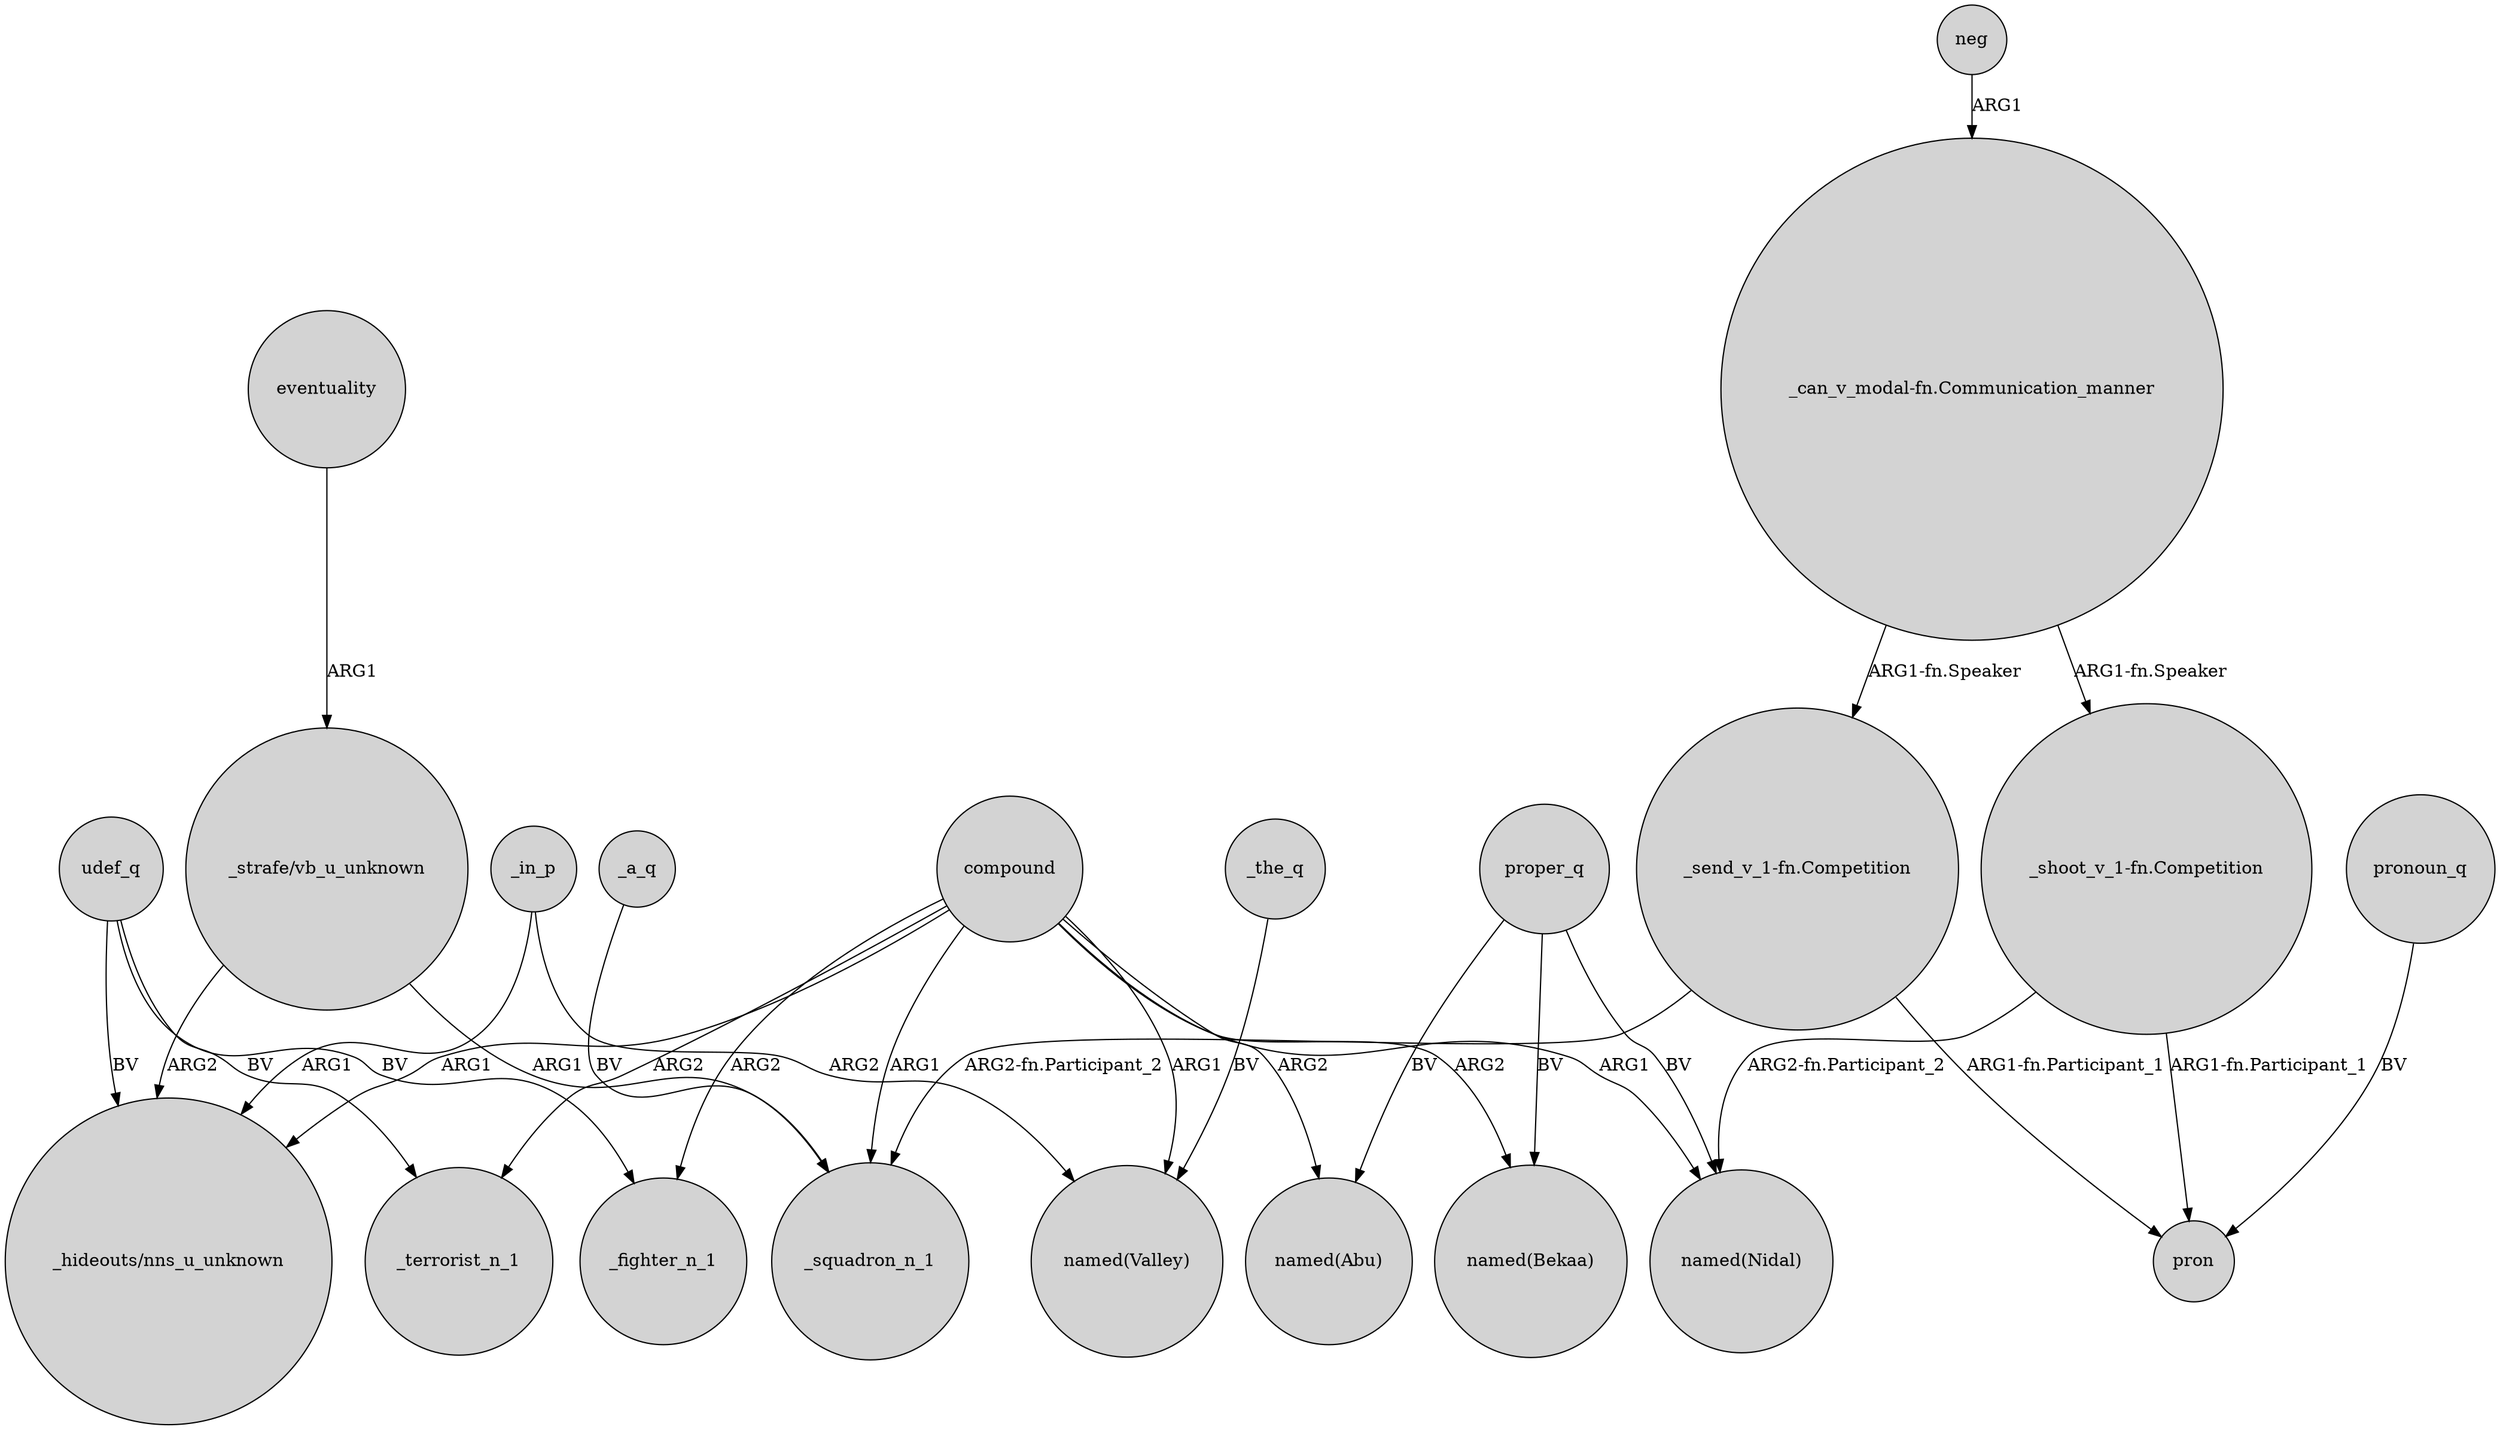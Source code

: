 digraph {
	node [shape=circle style=filled]
	compound -> _fighter_n_1 [label=ARG2]
	eventuality -> "_strafe/vb_u_unknown" [label=ARG1]
	proper_q -> "named(Abu)" [label=BV]
	neg -> "_can_v_modal-fn.Communication_manner" [label=ARG1]
	proper_q -> "named(Nidal)" [label=BV]
	proper_q -> "named(Bekaa)" [label=BV]
	udef_q -> "_hideouts/nns_u_unknown" [label=BV]
	compound -> _terrorist_n_1 [label=ARG2]
	compound -> "named(Abu)" [label=ARG2]
	compound -> "named(Bekaa)" [label=ARG2]
	udef_q -> _terrorist_n_1 [label=BV]
	pronoun_q -> pron [label=BV]
	"_can_v_modal-fn.Communication_manner" -> "_shoot_v_1-fn.Competition" [label="ARG1-fn.Speaker"]
	"_send_v_1-fn.Competition" -> pron [label="ARG1-fn.Participant_1"]
	"_shoot_v_1-fn.Competition" -> pron [label="ARG1-fn.Participant_1"]
	_in_p -> "named(Valley)" [label=ARG2]
	compound -> "named(Valley)" [label=ARG1]
	"_send_v_1-fn.Competition" -> _squadron_n_1 [label="ARG2-fn.Participant_2"]
	"_can_v_modal-fn.Communication_manner" -> "_send_v_1-fn.Competition" [label="ARG1-fn.Speaker"]
	"_strafe/vb_u_unknown" -> "_hideouts/nns_u_unknown" [label=ARG2]
	compound -> "_hideouts/nns_u_unknown" [label=ARG1]
	_a_q -> _squadron_n_1 [label=BV]
	_the_q -> "named(Valley)" [label=BV]
	compound -> "named(Nidal)" [label=ARG1]
	"_shoot_v_1-fn.Competition" -> "named(Nidal)" [label="ARG2-fn.Participant_2"]
	_in_p -> "_hideouts/nns_u_unknown" [label=ARG1]
	udef_q -> _fighter_n_1 [label=BV]
	compound -> _squadron_n_1 [label=ARG1]
	"_strafe/vb_u_unknown" -> _squadron_n_1 [label=ARG1]
}
